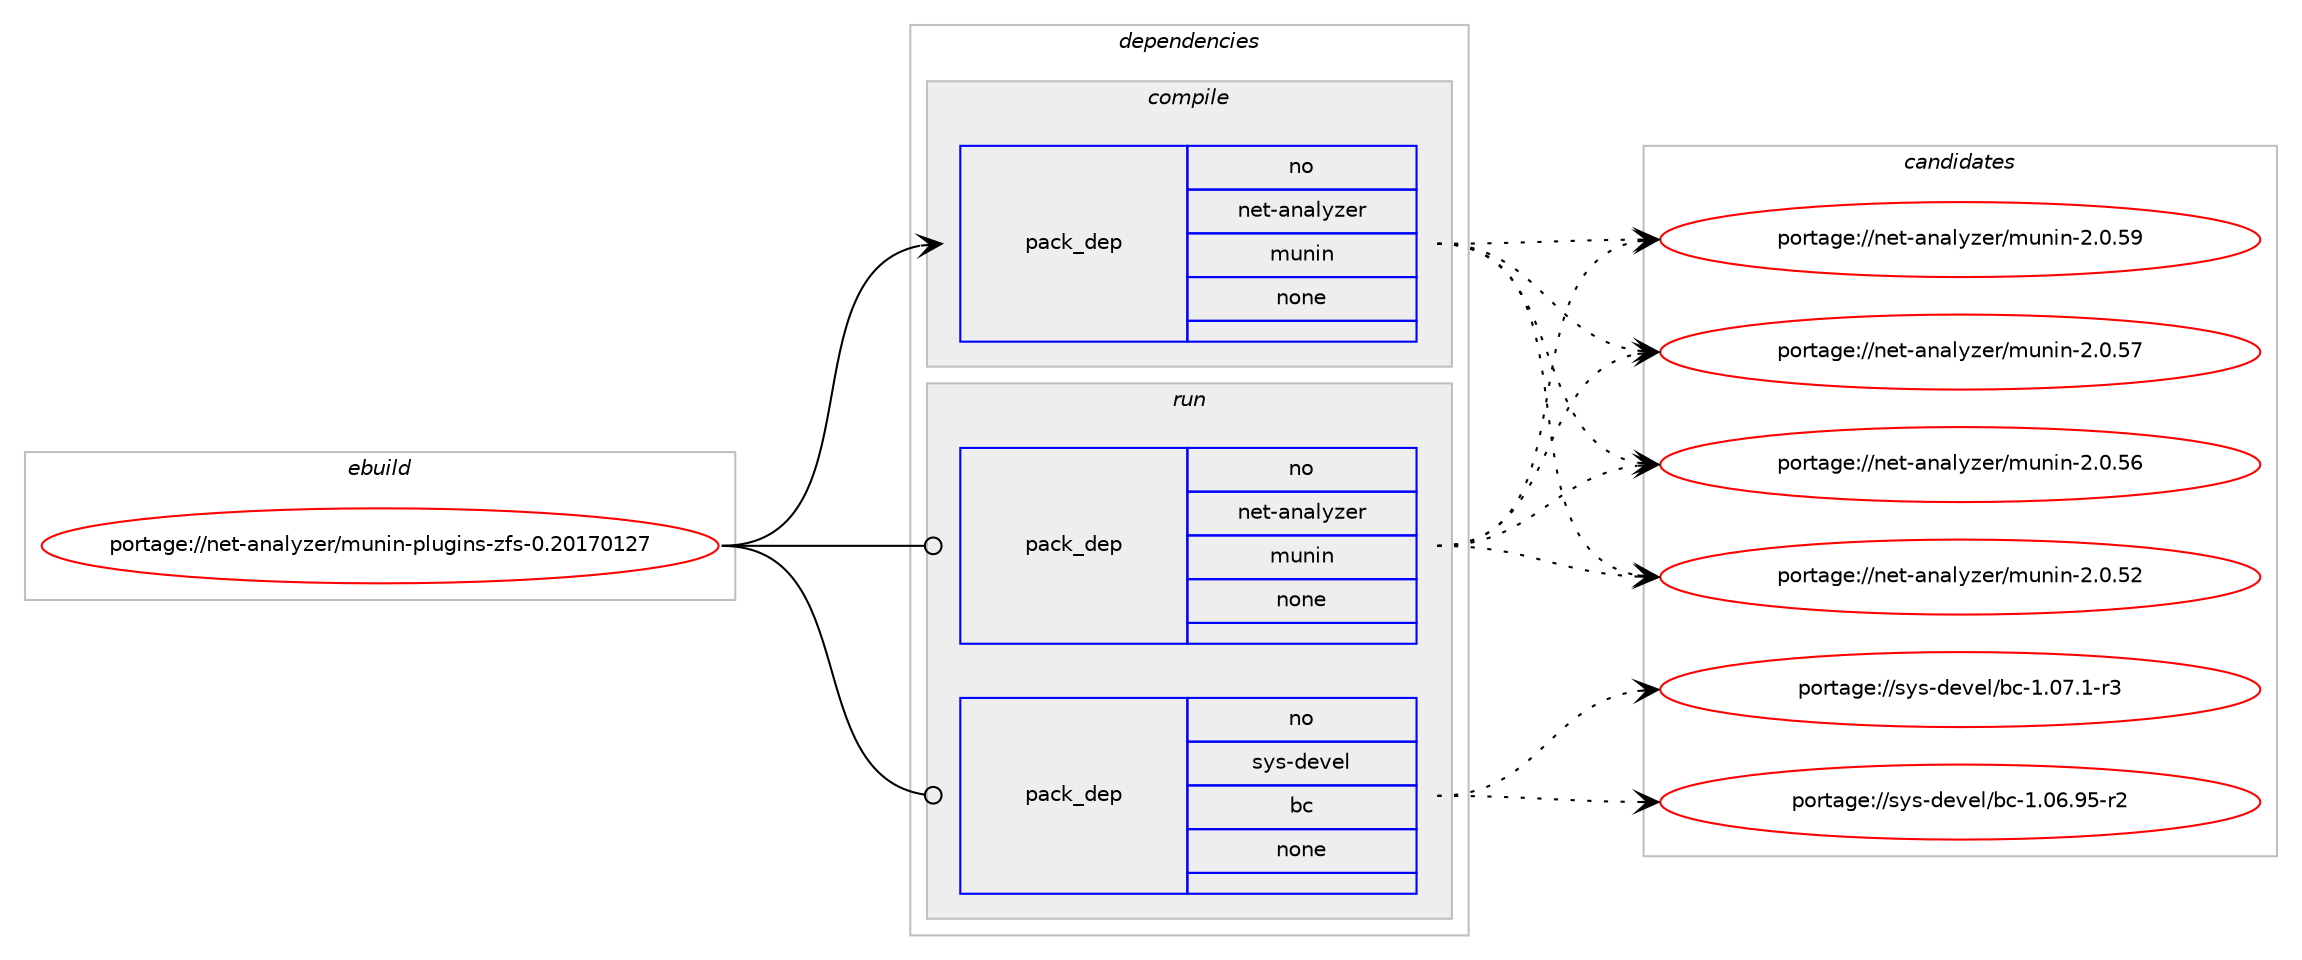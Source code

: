 digraph prolog {

# *************
# Graph options
# *************

newrank=true;
concentrate=true;
compound=true;
graph [rankdir=LR,fontname=Helvetica,fontsize=10,ranksep=1.5];#, ranksep=2.5, nodesep=0.2];
edge  [arrowhead=vee];
node  [fontname=Helvetica,fontsize=10];

# **********
# The ebuild
# **********

subgraph cluster_leftcol {
color=gray;
rank=same;
label=<<i>ebuild</i>>;
id [label="portage://net-analyzer/munin-plugins-zfs-0.20170127", color=red, width=4, href="../net-analyzer/munin-plugins-zfs-0.20170127.svg"];
}

# ****************
# The dependencies
# ****************

subgraph cluster_midcol {
color=gray;
label=<<i>dependencies</i>>;
subgraph cluster_compile {
fillcolor="#eeeeee";
style=filled;
label=<<i>compile</i>>;
subgraph pack7442 {
dependency8772 [label=<<TABLE BORDER="0" CELLBORDER="1" CELLSPACING="0" CELLPADDING="4" WIDTH="220"><TR><TD ROWSPAN="6" CELLPADDING="30">pack_dep</TD></TR><TR><TD WIDTH="110">no</TD></TR><TR><TD>net-analyzer</TD></TR><TR><TD>munin</TD></TR><TR><TD>none</TD></TR><TR><TD></TD></TR></TABLE>>, shape=none, color=blue];
}
id:e -> dependency8772:w [weight=20,style="solid",arrowhead="vee"];
}
subgraph cluster_compileandrun {
fillcolor="#eeeeee";
style=filled;
label=<<i>compile and run</i>>;
}
subgraph cluster_run {
fillcolor="#eeeeee";
style=filled;
label=<<i>run</i>>;
subgraph pack7443 {
dependency8773 [label=<<TABLE BORDER="0" CELLBORDER="1" CELLSPACING="0" CELLPADDING="4" WIDTH="220"><TR><TD ROWSPAN="6" CELLPADDING="30">pack_dep</TD></TR><TR><TD WIDTH="110">no</TD></TR><TR><TD>net-analyzer</TD></TR><TR><TD>munin</TD></TR><TR><TD>none</TD></TR><TR><TD></TD></TR></TABLE>>, shape=none, color=blue];
}
id:e -> dependency8773:w [weight=20,style="solid",arrowhead="odot"];
subgraph pack7444 {
dependency8774 [label=<<TABLE BORDER="0" CELLBORDER="1" CELLSPACING="0" CELLPADDING="4" WIDTH="220"><TR><TD ROWSPAN="6" CELLPADDING="30">pack_dep</TD></TR><TR><TD WIDTH="110">no</TD></TR><TR><TD>sys-devel</TD></TR><TR><TD>bc</TD></TR><TR><TD>none</TD></TR><TR><TD></TD></TR></TABLE>>, shape=none, color=blue];
}
id:e -> dependency8774:w [weight=20,style="solid",arrowhead="odot"];
}
}

# **************
# The candidates
# **************

subgraph cluster_choices {
rank=same;
color=gray;
label=<<i>candidates</i>>;

subgraph choice7442 {
color=black;
nodesep=1;
choice1101011164597110971081211221011144710911711010511045504648465357 [label="portage://net-analyzer/munin-2.0.59", color=red, width=4,href="../net-analyzer/munin-2.0.59.svg"];
choice1101011164597110971081211221011144710911711010511045504648465355 [label="portage://net-analyzer/munin-2.0.57", color=red, width=4,href="../net-analyzer/munin-2.0.57.svg"];
choice1101011164597110971081211221011144710911711010511045504648465354 [label="portage://net-analyzer/munin-2.0.56", color=red, width=4,href="../net-analyzer/munin-2.0.56.svg"];
choice1101011164597110971081211221011144710911711010511045504648465350 [label="portage://net-analyzer/munin-2.0.52", color=red, width=4,href="../net-analyzer/munin-2.0.52.svg"];
dependency8772:e -> choice1101011164597110971081211221011144710911711010511045504648465357:w [style=dotted,weight="100"];
dependency8772:e -> choice1101011164597110971081211221011144710911711010511045504648465355:w [style=dotted,weight="100"];
dependency8772:e -> choice1101011164597110971081211221011144710911711010511045504648465354:w [style=dotted,weight="100"];
dependency8772:e -> choice1101011164597110971081211221011144710911711010511045504648465350:w [style=dotted,weight="100"];
}
subgraph choice7443 {
color=black;
nodesep=1;
choice1101011164597110971081211221011144710911711010511045504648465357 [label="portage://net-analyzer/munin-2.0.59", color=red, width=4,href="../net-analyzer/munin-2.0.59.svg"];
choice1101011164597110971081211221011144710911711010511045504648465355 [label="portage://net-analyzer/munin-2.0.57", color=red, width=4,href="../net-analyzer/munin-2.0.57.svg"];
choice1101011164597110971081211221011144710911711010511045504648465354 [label="portage://net-analyzer/munin-2.0.56", color=red, width=4,href="../net-analyzer/munin-2.0.56.svg"];
choice1101011164597110971081211221011144710911711010511045504648465350 [label="portage://net-analyzer/munin-2.0.52", color=red, width=4,href="../net-analyzer/munin-2.0.52.svg"];
dependency8773:e -> choice1101011164597110971081211221011144710911711010511045504648465357:w [style=dotted,weight="100"];
dependency8773:e -> choice1101011164597110971081211221011144710911711010511045504648465355:w [style=dotted,weight="100"];
dependency8773:e -> choice1101011164597110971081211221011144710911711010511045504648465354:w [style=dotted,weight="100"];
dependency8773:e -> choice1101011164597110971081211221011144710911711010511045504648465350:w [style=dotted,weight="100"];
}
subgraph choice7444 {
color=black;
nodesep=1;
choice11512111545100101118101108479899454946485546494511451 [label="portage://sys-devel/bc-1.07.1-r3", color=red, width=4,href="../sys-devel/bc-1.07.1-r3.svg"];
choice1151211154510010111810110847989945494648544657534511450 [label="portage://sys-devel/bc-1.06.95-r2", color=red, width=4,href="../sys-devel/bc-1.06.95-r2.svg"];
dependency8774:e -> choice11512111545100101118101108479899454946485546494511451:w [style=dotted,weight="100"];
dependency8774:e -> choice1151211154510010111810110847989945494648544657534511450:w [style=dotted,weight="100"];
}
}

}
